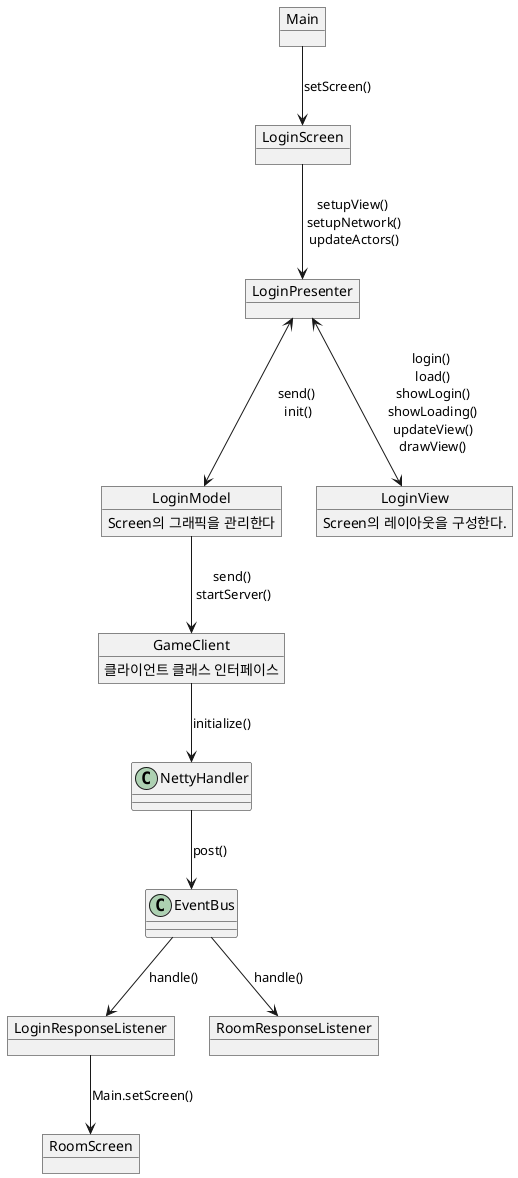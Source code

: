 @startuml
object LoginScreen

object LoginPresenter

object LoginModel
LoginModel : Screen의 그래픽을 관리한다

object LoginView
LoginView : Screen의 레이아웃을 구성한다.

object LoginResponseListener
object RoomResponseListener

object RoomScreen

object Main
object GameClient


GameClient : 클라이언트 클래스 인터페이스

Main --> LoginScreen : setScreen()
LoginModel --> GameClient : send()\n startServer()
LoginScreen --> LoginPresenter : setupView()\n setupNetwork()\n updateActors()

LoginPresenter <--> LoginModel : send()\n init()
LoginPresenter <--> LoginView : login()\n load()\n showLogin()\n showLoading()\n updateView()\n drawView()

GameClient --> NettyHandler : initialize()
NettyHandler --> EventBus : post()

EventBus --> LoginResponseListener : handle()
EventBus -->RoomResponseListener : handle()

LoginResponseListener --> RoomScreen : Main.setScreen()

@enduml